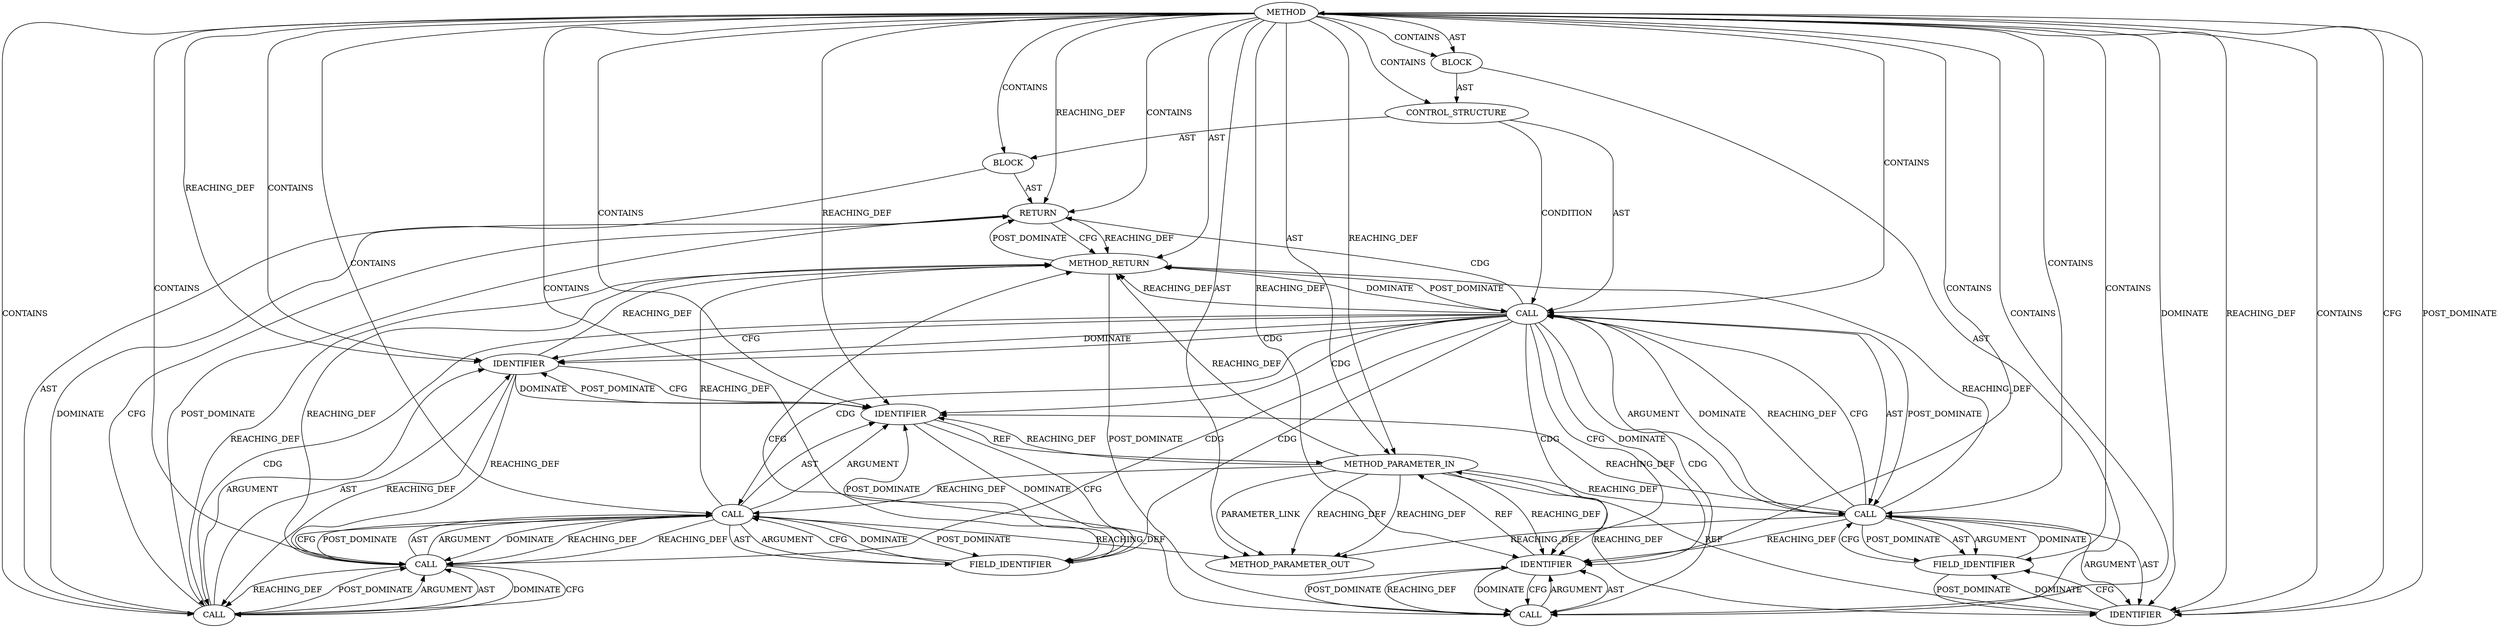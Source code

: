digraph {
  9939 [label=METHOD COLUMN_NUMBER=1 LINE_NUMBER=547 COLUMN_NUMBER_END=1 IS_EXTERNAL=false SIGNATURE="void tls_strp_data_ready (tls_strparser*)" NAME="tls_strp_data_ready" AST_PARENT_TYPE="TYPE_DECL" AST_PARENT_FULL_NAME="tls_strp.c:<global>" ORDER=21 CODE="void tls_strp_data_ready(struct tls_strparser *strp)
{
	/* This check is needed to synchronize with do_tls_strp_work.
	 * do_tls_strp_work acquires a process lock (lock_sock) whereas
	 * the lock held here is bh_lock_sock. The two locks can be
	 * held by different threads at the same time, but bh_lock_sock
	 * allows a thread in BH context to safely check if the process
	 * lock is held. In this case, if the lock is held, queue work.
	 */
	if (sock_owned_by_user_nocheck(strp->sk)) {
		queue_work(tls_strp_wq, &strp->work);
		return;
	}

	tls_strp_check_rcv(strp);
}" FULL_NAME="tls_strp_data_ready" LINE_NUMBER_END=562 FILENAME="tls_strp.c"]
  9954 [label=RETURN ORDER=2 ARGUMENT_INDEX=-1 CODE="return;" COLUMN_NUMBER=3 LINE_NUMBER=558]
  9955 [label=CALL ORDER=2 ARGUMENT_INDEX=-1 CODE="tls_strp_check_rcv(strp)" COLUMN_NUMBER=2 METHOD_FULL_NAME="tls_strp_check_rcv" LINE_NUMBER=561 TYPE_FULL_NAME="<empty>" DISPATCH_TYPE="STATIC_DISPATCH" SIGNATURE="" NAME="tls_strp_check_rcv"]
  9944 [label=CALL ORDER=1 ARGUMENT_INDEX=1 CODE="strp->sk" COLUMN_NUMBER=33 METHOD_FULL_NAME="<operator>.indirectFieldAccess" LINE_NUMBER=556 TYPE_FULL_NAME="<empty>" DISPATCH_TYPE="STATIC_DISPATCH" SIGNATURE="" NAME="<operator>.indirectFieldAccess"]
  9940 [label=METHOD_PARAMETER_IN ORDER=1 CODE="struct tls_strparser *strp" IS_VARIADIC=false COLUMN_NUMBER=26 LINE_NUMBER=547 TYPE_FULL_NAME="tls_strparser*" EVALUATION_STRATEGY="BY_VALUE" INDEX=1 NAME="strp"]
  9956 [label=IDENTIFIER ORDER=1 ARGUMENT_INDEX=1 CODE="strp" COLUMN_NUMBER=21 LINE_NUMBER=561 TYPE_FULL_NAME="tls_strparser*" NAME="strp"]
  9946 [label=FIELD_IDENTIFIER ORDER=2 ARGUMENT_INDEX=2 CODE="sk" COLUMN_NUMBER=33 LINE_NUMBER=556 CANONICAL_NAME="sk"]
  9952 [label=IDENTIFIER ORDER=1 ARGUMENT_INDEX=1 CODE="strp" COLUMN_NUMBER=28 LINE_NUMBER=557 TYPE_FULL_NAME="tls_strparser*" NAME="strp"]
  9957 [label=METHOD_RETURN ORDER=3 CODE="RET" COLUMN_NUMBER=1 LINE_NUMBER=547 TYPE_FULL_NAME="void" EVALUATION_STRATEGY="BY_VALUE"]
  9945 [label=IDENTIFIER ORDER=1 ARGUMENT_INDEX=1 CODE="strp" COLUMN_NUMBER=33 LINE_NUMBER=556 TYPE_FULL_NAME="tls_strparser*" NAME="strp"]
  9943 [label=CALL ORDER=1 ARGUMENT_INDEX=-1 CODE="sock_owned_by_user_nocheck(strp->sk)" COLUMN_NUMBER=6 METHOD_FULL_NAME="sock_owned_by_user_nocheck" LINE_NUMBER=556 TYPE_FULL_NAME="<empty>" DISPATCH_TYPE="STATIC_DISPATCH" SIGNATURE="" NAME="sock_owned_by_user_nocheck"]
  9953 [label=FIELD_IDENTIFIER ORDER=2 ARGUMENT_INDEX=2 CODE="work" COLUMN_NUMBER=28 LINE_NUMBER=557 CANONICAL_NAME="work"]
  9941 [label=BLOCK ORDER=2 ARGUMENT_INDEX=-1 CODE="{
	/* This check is needed to synchronize with do_tls_strp_work.
	 * do_tls_strp_work acquires a process lock (lock_sock) whereas
	 * the lock held here is bh_lock_sock. The two locks can be
	 * held by different threads at the same time, but bh_lock_sock
	 * allows a thread in BH context to safely check if the process
	 * lock is held. In this case, if the lock is held, queue work.
	 */
	if (sock_owned_by_user_nocheck(strp->sk)) {
		queue_work(tls_strp_wq, &strp->work);
		return;
	}

	tls_strp_check_rcv(strp);
}" COLUMN_NUMBER=1 LINE_NUMBER=548 TYPE_FULL_NAME="void"]
  21539 [label=METHOD_PARAMETER_OUT ORDER=1 CODE="struct tls_strparser *strp" IS_VARIADIC=false COLUMN_NUMBER=26 LINE_NUMBER=547 TYPE_FULL_NAME="tls_strparser*" EVALUATION_STRATEGY="BY_VALUE" INDEX=1 NAME="strp"]
  9947 [label=BLOCK ORDER=2 ARGUMENT_INDEX=-1 CODE="{
		queue_work(tls_strp_wq, &strp->work);
		return;
	}" COLUMN_NUMBER=44 LINE_NUMBER=556 TYPE_FULL_NAME="void"]
  9950 [label=CALL ORDER=2 ARGUMENT_INDEX=2 CODE="&strp->work" COLUMN_NUMBER=27 METHOD_FULL_NAME="<operator>.addressOf" LINE_NUMBER=557 TYPE_FULL_NAME="<empty>" DISPATCH_TYPE="STATIC_DISPATCH" SIGNATURE="" NAME="<operator>.addressOf"]
  9942 [label=CONTROL_STRUCTURE CONTROL_STRUCTURE_TYPE="IF" ORDER=1 PARSER_TYPE_NAME="CASTIfStatement" ARGUMENT_INDEX=-1 CODE="if (sock_owned_by_user_nocheck(strp->sk))" COLUMN_NUMBER=2 LINE_NUMBER=556]
  9948 [label=CALL ORDER=1 ARGUMENT_INDEX=-1 CODE="queue_work(tls_strp_wq, &strp->work)" COLUMN_NUMBER=3 METHOD_FULL_NAME="queue_work" LINE_NUMBER=557 TYPE_FULL_NAME="<empty>" DISPATCH_TYPE="STATIC_DISPATCH" SIGNATURE="" NAME="queue_work"]
  9951 [label=CALL ORDER=1 ARGUMENT_INDEX=1 CODE="strp->work" COLUMN_NUMBER=28 METHOD_FULL_NAME="<operator>.indirectFieldAccess" LINE_NUMBER=557 TYPE_FULL_NAME="<empty>" DISPATCH_TYPE="STATIC_DISPATCH" SIGNATURE="" NAME="<operator>.indirectFieldAccess"]
  9949 [label=IDENTIFIER ORDER=1 ARGUMENT_INDEX=1 CODE="tls_strp_wq" COLUMN_NUMBER=14 LINE_NUMBER=557 TYPE_FULL_NAME="workqueue_struct*" NAME="tls_strp_wq"]
  9951 -> 9957 [label=REACHING_DEF VARIABLE="strp->work"]
  9948 -> 9954 [label=DOMINATE ]
  9951 -> 9953 [label=POST_DOMINATE ]
  9939 -> 9957 [label=AST ]
  9955 -> 9956 [label=ARGUMENT ]
  9943 -> 9956 [label=CDG ]
  9951 -> 9952 [label=ARGUMENT ]
  9943 -> 9951 [label=CDG ]
  9945 -> 9939 [label=POST_DOMINATE ]
  9944 -> 9946 [label=POST_DOMINATE ]
  9948 -> 9950 [label=POST_DOMINATE ]
  9943 -> 9948 [label=CDG ]
  9939 -> 9956 [label=CONTAINS ]
  9956 -> 9940 [label=REF ]
  9947 -> 9954 [label=AST ]
  9940 -> 9945 [label=REACHING_DEF VARIABLE="strp"]
  9951 -> 9953 [label=AST ]
  9948 -> 9950 [label=ARGUMENT ]
  9948 -> 9957 [label=REACHING_DEF VARIABLE="queue_work(tls_strp_wq, &strp->work)"]
  9947 -> 9948 [label=AST ]
  9944 -> 9945 [label=ARGUMENT ]
  9957 -> 9943 [label=POST_DOMINATE ]
  9943 -> 9952 [label=CDG ]
  9945 -> 9946 [label=DOMINATE ]
  9946 -> 9945 [label=POST_DOMINATE ]
  9956 -> 9955 [label=CFG ]
  9944 -> 9945 [label=AST ]
  9957 -> 9954 [label=POST_DOMINATE ]
  9944 -> 9943 [label=DOMINATE ]
  9944 -> 21539 [label=REACHING_DEF VARIABLE="strp->sk"]
  9950 -> 9948 [label=DOMINATE ]
  9939 -> 9946 [label=CONTAINS ]
  9939 -> 9952 [label=CONTAINS ]
  9939 -> 9952 [label=REACHING_DEF VARIABLE=""]
  9952 -> 9953 [label=DOMINATE ]
  9946 -> 9944 [label=DOMINATE ]
  9940 -> 21539 [label=REACHING_DEF VARIABLE="strp"]
  9940 -> 21539 [label=REACHING_DEF VARIABLE="strp"]
  9940 -> 9956 [label=REACHING_DEF VARIABLE="strp"]
  9953 -> 9951 [label=CFG ]
  9939 -> 9954 [label=CONTAINS ]
  9950 -> 9948 [label=CFG ]
  9939 -> 9953 [label=CONTAINS ]
  9949 -> 9952 [label=DOMINATE ]
  9951 -> 21539 [label=REACHING_DEF VARIABLE="strp->work"]
  9939 -> 9948 [label=CONTAINS ]
  9951 -> 9953 [label=ARGUMENT ]
  9954 -> 9948 [label=POST_DOMINATE ]
  9944 -> 9943 [label=REACHING_DEF VARIABLE="strp->sk"]
  9943 -> 9957 [label=REACHING_DEF VARIABLE="sock_owned_by_user_nocheck(strp->sk)"]
  9950 -> 9951 [label=POST_DOMINATE ]
  9943 -> 9954 [label=CDG ]
  9955 -> 9957 [label=CFG ]
  9943 -> 9949 [label=CFG ]
  9951 -> 9950 [label=DOMINATE ]
  9943 -> 9957 [label=DOMINATE ]
  9944 -> 9946 [label=AST ]
  9939 -> 9950 [label=CONTAINS ]
  9940 -> 21539 [label=PARAMETER_LINK ]
  9939 -> 9949 [label=REACHING_DEF VARIABLE=""]
  9939 -> 9945 [label=DOMINATE ]
  9941 -> 9942 [label=AST ]
  9939 -> 9940 [label=REACHING_DEF VARIABLE=""]
  9949 -> 9950 [label=REACHING_DEF VARIABLE="tls_strp_wq"]
  9945 -> 9940 [label=REF ]
  9952 -> 9949 [label=POST_DOMINATE ]
  9943 -> 9944 [label=ARGUMENT ]
  9939 -> 9942 [label=CONTAINS ]
  9949 -> 9952 [label=CFG ]
  9940 -> 9952 [label=REACHING_DEF VARIABLE="strp"]
  9950 -> 9948 [label=REACHING_DEF VARIABLE="&strp->work"]
  9948 -> 9949 [label=ARGUMENT ]
  9942 -> 9947 [label=AST ]
  9954 -> 9957 [label=CFG ]
  9943 -> 9956 [label=CFG ]
  9943 -> 9949 [label=DOMINATE ]
  9943 -> 9944 [label=AST ]
  9943 -> 9955 [label=CDG ]
  9946 -> 9944 [label=CFG ]
  9939 -> 9949 [label=CONTAINS ]
  9939 -> 9943 [label=CONTAINS ]
  9950 -> 9951 [label=AST ]
  9941 -> 9955 [label=AST ]
  9952 -> 9953 [label=CFG ]
  9952 -> 9940 [label=REF ]
  9950 -> 9957 [label=REACHING_DEF VARIABLE="&strp->work"]
  9949 -> 9948 [label=REACHING_DEF VARIABLE="tls_strp_wq"]
  9956 -> 9955 [label=REACHING_DEF VARIABLE="strp"]
  9944 -> 9952 [label=REACHING_DEF VARIABLE="strp->sk"]
  9939 -> 9956 [label=REACHING_DEF VARIABLE=""]
  9943 -> 9953 [label=CDG ]
  9942 -> 9943 [label=CONDITION ]
  9939 -> 9944 [label=CONTAINS ]
  9939 -> 9941 [label=AST ]
  9939 -> 9945 [label=REACHING_DEF VARIABLE=""]
  9944 -> 9956 [label=REACHING_DEF VARIABLE="strp->sk"]
  9943 -> 9944 [label=POST_DOMINATE ]
  9939 -> 9945 [label=CONTAINS ]
  9943 -> 9956 [label=DOMINATE ]
  9950 -> 9951 [label=ARGUMENT ]
  9939 -> 9940 [label=AST ]
  9944 -> 9943 [label=CFG ]
  9953 -> 9952 [label=POST_DOMINATE ]
  9951 -> 9952 [label=AST ]
  9956 -> 9955 [label=DOMINATE ]
  9955 -> 9956 [label=AST ]
  9955 -> 9956 [label=POST_DOMINATE ]
  9943 -> 9949 [label=CDG ]
  9945 -> 9946 [label=CFG ]
  9953 -> 9951 [label=DOMINATE ]
  9939 -> 9945 [label=CFG ]
  9948 -> 9954 [label=CFG ]
  9940 -> 9944 [label=REACHING_DEF VARIABLE="strp"]
  9948 -> 9949 [label=AST ]
  9939 -> 9947 [label=CONTAINS ]
  9939 -> 21539 [label=AST ]
  9943 -> 9950 [label=CDG ]
  9939 -> 9951 [label=CONTAINS ]
  9939 -> 9955 [label=CONTAINS ]
  9944 -> 9957 [label=REACHING_DEF VARIABLE="strp->sk"]
  9957 -> 9955 [label=POST_DOMINATE ]
  9939 -> 9941 [label=CONTAINS ]
  9939 -> 9954 [label=REACHING_DEF VARIABLE=""]
  9940 -> 9957 [label=REACHING_DEF VARIABLE="strp"]
  9951 -> 9950 [label=REACHING_DEF VARIABLE="strp->work"]
  9951 -> 9950 [label=REACHING_DEF VARIABLE="strp->work"]
  9954 -> 9957 [label=REACHING_DEF VARIABLE="<RET>"]
  9949 -> 9957 [label=REACHING_DEF VARIABLE="tls_strp_wq"]
  9951 -> 9950 [label=CFG ]
  9948 -> 9950 [label=AST ]
  9940 -> 9951 [label=REACHING_DEF VARIABLE="strp"]
  9942 -> 9943 [label=AST ]
  9944 -> 9946 [label=ARGUMENT ]
}
